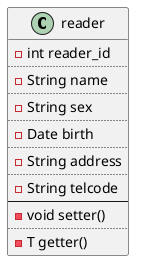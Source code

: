 @startuml
class reader{
    -int reader_id
    ..
    -String name
    ..
    -String sex
    ..
    -Date birth
    ..
    -String address
    ..
    -String telcode
    --
    -void setter()
    ..
    -T getter()
}

@enduml